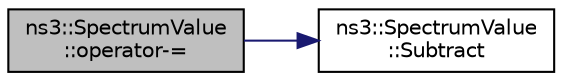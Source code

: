 digraph "ns3::SpectrumValue::operator-="
{
 // LATEX_PDF_SIZE
  edge [fontname="Helvetica",fontsize="10",labelfontname="Helvetica",labelfontsize="10"];
  node [fontname="Helvetica",fontsize="10",shape=record];
  rankdir="LR";
  Node1 [label="ns3::SpectrumValue\l::operator-=",height=0.2,width=0.4,color="black", fillcolor="grey75", style="filled", fontcolor="black",tooltip="Subtract the value of the Right Hand Side of the operator from all components of *this."];
  Node1 -> Node2 [color="midnightblue",fontsize="10",style="solid",fontname="Helvetica"];
  Node2 [label="ns3::SpectrumValue\l::Subtract",height=0.2,width=0.4,color="black", fillcolor="white", style="filled",URL="$classns3_1_1_spectrum_value.html#a0b11c2d4e4ab5334c553c0ed629d4590",tooltip="Subtracts a SpectrumValue (element by element subtraction)"];
}
